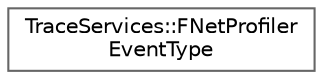 digraph "Graphical Class Hierarchy"
{
 // INTERACTIVE_SVG=YES
 // LATEX_PDF_SIZE
  bgcolor="transparent";
  edge [fontname=Helvetica,fontsize=10,labelfontname=Helvetica,labelfontsize=10];
  node [fontname=Helvetica,fontsize=10,shape=box,height=0.2,width=0.4];
  rankdir="LR";
  Node0 [id="Node000000",label="TraceServices::FNetProfiler\lEventType",height=0.2,width=0.4,color="grey40", fillcolor="white", style="filled",URL="$de/dd1/structTraceServices_1_1FNetProfilerEventType.html",tooltip=" "];
}
